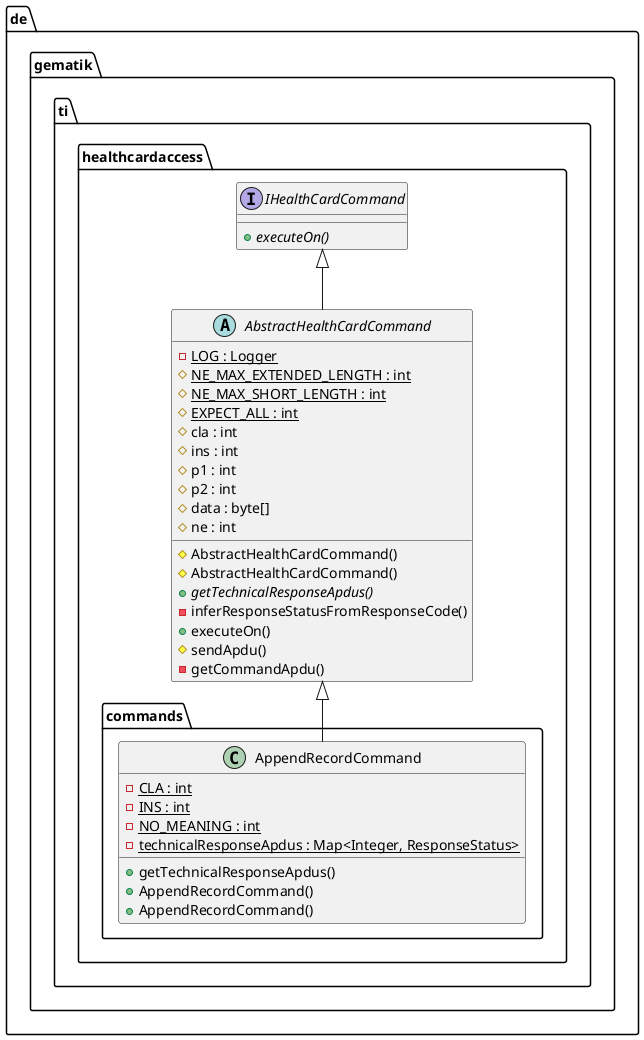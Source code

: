 @startuml

 package de.gematik.ti.healthcardaccess {
    interface IHealthCardCommand {
        {abstract} + executeOn()
    }
  }

 package de.gematik.ti.healthcardaccess {
    abstract class AbstractHealthCardCommand {
        {static} - LOG : Logger
        {static} # NE_MAX_EXTENDED_LENGTH : int
        {static} # NE_MAX_SHORT_LENGTH : int
        {static} # EXPECT_ALL : int
        # cla : int
        # ins : int
        # p1 : int
        # p2 : int
        # data : byte[]
        # ne : int
        # AbstractHealthCardCommand()
        # AbstractHealthCardCommand()
        {abstract} + getTechnicalResponseApdus()
        - inferResponseStatusFromResponseCode()
        + executeOn()
        # sendApdu()
        - getCommandApdu()
    }
  }

  package de.gematik.ti.healthcardaccess {
     package de.gematik.ti.healthcardaccess.commands {
       class AppendRecordCommand {
           {static} - CLA : int
           {static} - INS : int
           {static} - NO_MEANING : int
           {static} - technicalResponseApdus : Map<Integer, ResponseStatus>
           + getTechnicalResponseApdus()
           + AppendRecordCommand()
           + AppendRecordCommand()
       }
     }
   }

  AbstractHealthCardCommand -up-|> IHealthCardCommand
  AppendRecordCommand -up-|> AbstractHealthCardCommand

@enduml
